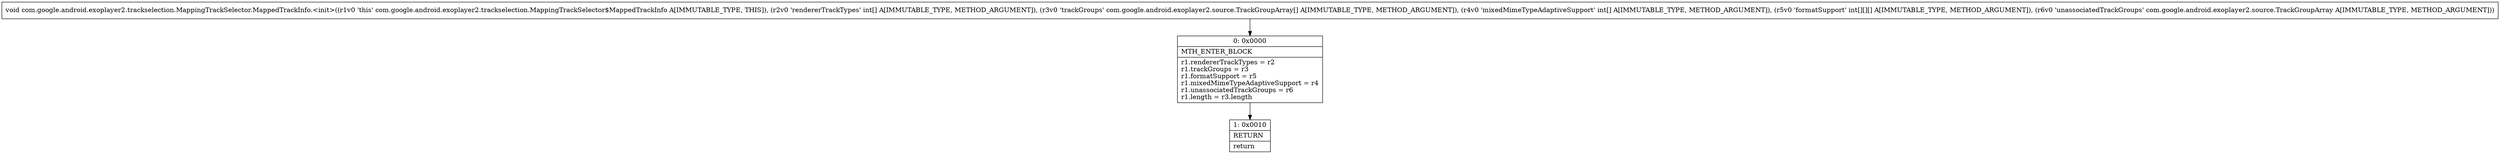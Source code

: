 digraph "CFG forcom.google.android.exoplayer2.trackselection.MappingTrackSelector.MappedTrackInfo.\<init\>([I[Lcom\/google\/android\/exoplayer2\/source\/TrackGroupArray;[I[[[ILcom\/google\/android\/exoplayer2\/source\/TrackGroupArray;)V" {
Node_0 [shape=record,label="{0\:\ 0x0000|MTH_ENTER_BLOCK\l|r1.rendererTrackTypes = r2\lr1.trackGroups = r3\lr1.formatSupport = r5\lr1.mixedMimeTypeAdaptiveSupport = r4\lr1.unassociatedTrackGroups = r6\lr1.length = r3.length\l}"];
Node_1 [shape=record,label="{1\:\ 0x0010|RETURN\l|return\l}"];
MethodNode[shape=record,label="{void com.google.android.exoplayer2.trackselection.MappingTrackSelector.MappedTrackInfo.\<init\>((r1v0 'this' com.google.android.exoplayer2.trackselection.MappingTrackSelector$MappedTrackInfo A[IMMUTABLE_TYPE, THIS]), (r2v0 'rendererTrackTypes' int[] A[IMMUTABLE_TYPE, METHOD_ARGUMENT]), (r3v0 'trackGroups' com.google.android.exoplayer2.source.TrackGroupArray[] A[IMMUTABLE_TYPE, METHOD_ARGUMENT]), (r4v0 'mixedMimeTypeAdaptiveSupport' int[] A[IMMUTABLE_TYPE, METHOD_ARGUMENT]), (r5v0 'formatSupport' int[][][] A[IMMUTABLE_TYPE, METHOD_ARGUMENT]), (r6v0 'unassociatedTrackGroups' com.google.android.exoplayer2.source.TrackGroupArray A[IMMUTABLE_TYPE, METHOD_ARGUMENT])) }"];
MethodNode -> Node_0;
Node_0 -> Node_1;
}


